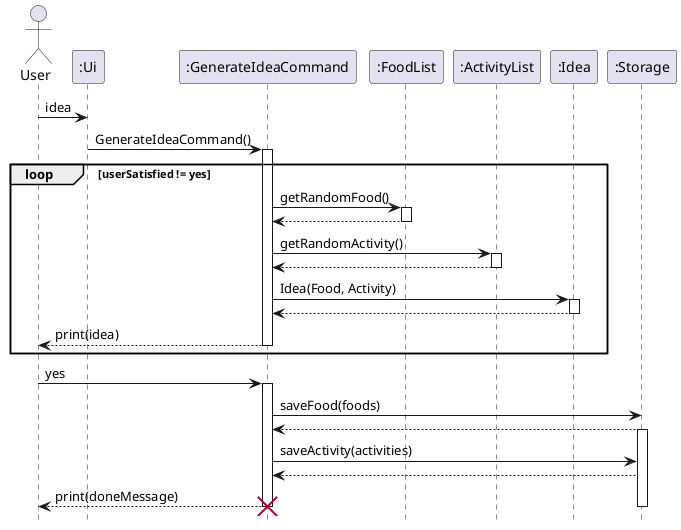 @startuml
'https://plantuml.com/sequence-diagram
hide footbox

actor User as User
participant ":Ui" as Ui
participant ":GenerateIdeaCommand" as GenerateIdeaCommand
participant ":FoodList" as FoodList
participant ":ActivityList" as ActivityList
participant ":Idea" as Idea
participant ":Storage" as Storage

User -> Ui: idea
Ui -> GenerateIdeaCommand: GenerateIdeaCommand()
activate GenerateIdeaCommand

loop userSatisfied != yes
    GenerateIdeaCommand -> FoodList: getRandomFood()
    activate FoodList
    FoodList --> GenerateIdeaCommand
    deactivate FoodList

    GenerateIdeaCommand -> ActivityList: getRandomActivity()
    activate ActivityList
    ActivityList --> GenerateIdeaCommand
    deactivate ActivityList

    GenerateIdeaCommand -> Idea: Idea(Food, Activity)
    activate Idea
    Idea --> GenerateIdeaCommand:
    deactivate Idea
    GenerateIdeaCommand --> User: print(idea)
    deactivate GenerateIdeaCommand
end

User -> GenerateIdeaCommand: yes
activate GenerateIdeaCommand
GenerateIdeaCommand -> Storage: saveFood(foods)
Storage --> GenerateIdeaCommand
activate Storage
GenerateIdeaCommand -> Storage: saveActivity(activities)
Storage --> GenerateIdeaCommand
GenerateIdeaCommand --> User: print(doneMessage)
deactivate Storage
deactivate GenerateIdeaCommand
destroy GenerateIdeaCommand

@enduml